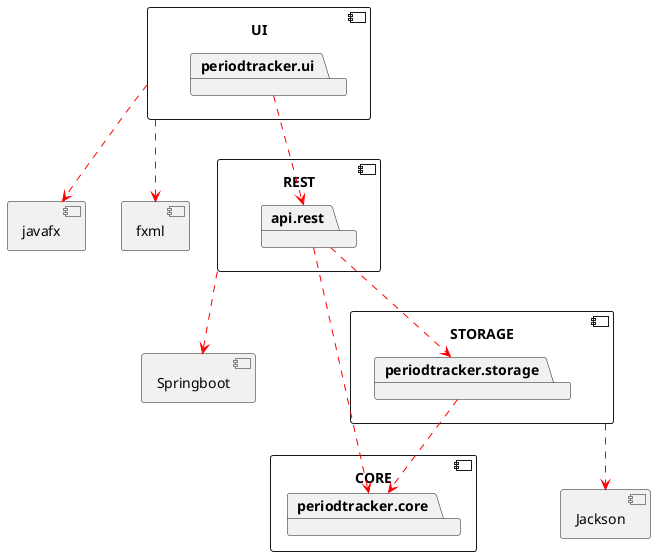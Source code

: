 @startuml

component UI {
  package periodtracker.ui {
  }
}

component CORE {
  package periodtracker.core {
  }
}


component REST {
    package api.rest {
    }
}

component STORAGE { 
    package periodtracker.storage {
    }
}


[javafx]
[fxml]
[Jackson]
[Springboot]


periodtracker.ui .[#red,dashed,thickness=1].> api.rest


UI .[#red,dashed,thickness=1].> fxml
UI .[#red,dashed,thickness=1].> javafx

api.rest .[#red,dashed,thickness=1].> periodtracker.storage 
api.rest .[#red,dashed,thickness=1].> periodtracker.core

REST .[#red,dashed,thickness=1].> Springboot

periodtracker.storage .[#red,dashed,thickness=1].> periodtracker.core

STORAGE .[#red,dashed,thickness=1].> Jackson

@enduml